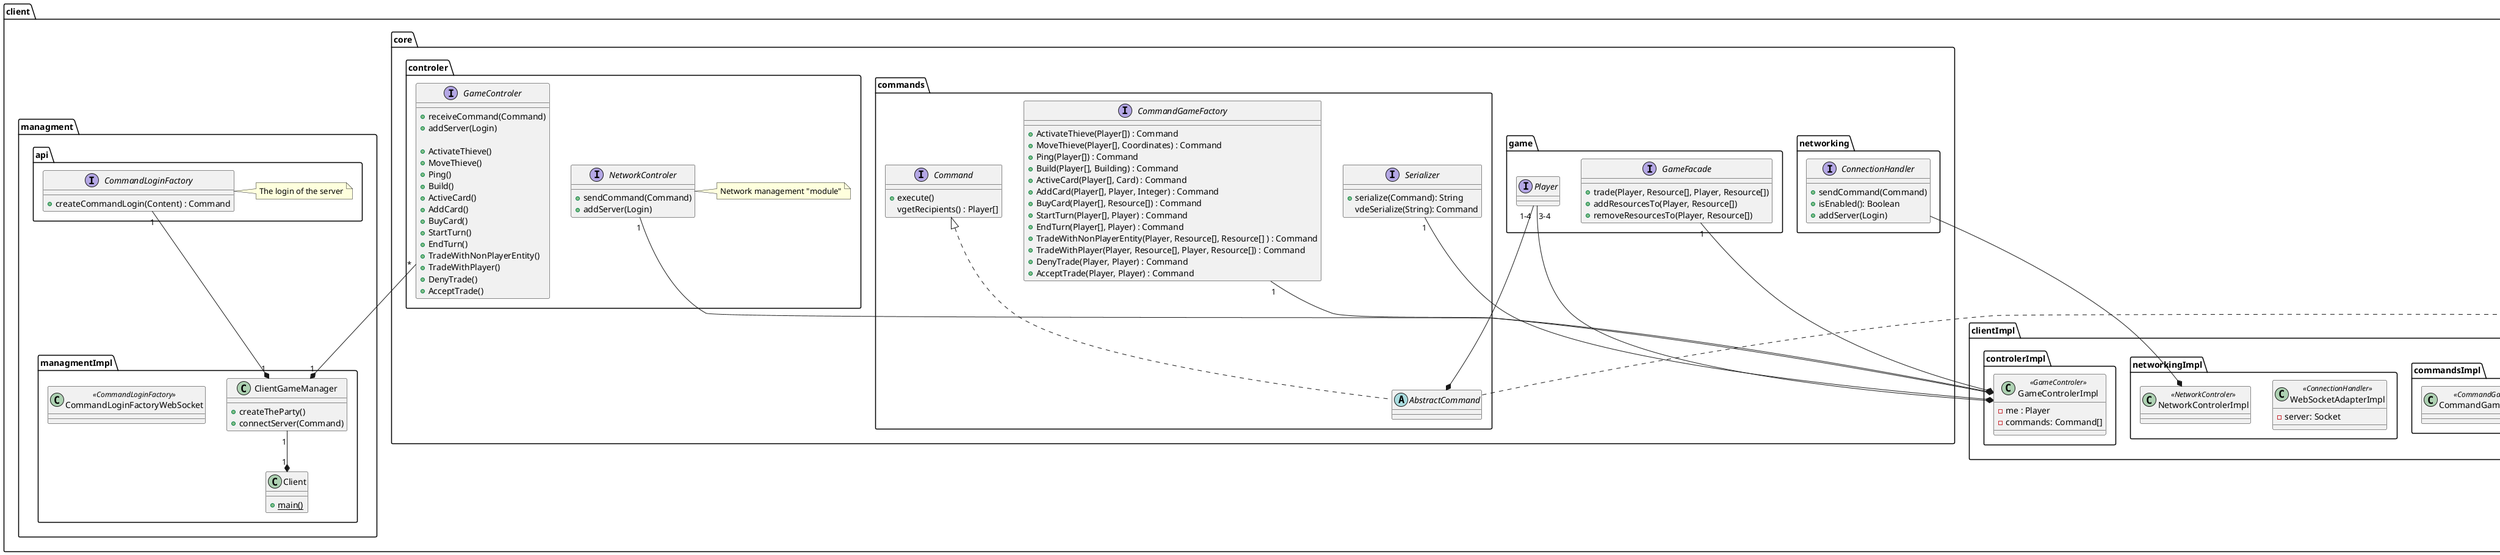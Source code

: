 @startuml
package client {
    package core {
        package game {
        	   interface Player{}
            interface GameFacade {
	        	+trade(Player, Resource[], Player, Resource[])
	        	+addResourcesTo(Player, Resource[])
	        	+removeResourcesTo(Player, Resource[])
            }
        }
        package commands {
            interface CommandGameFactory {
            	+ActivateThieve(Player[]) : Command
            	+MoveThieve(Player[], Coordinates) : Command
            	+Ping(Player[]) : Command
            	+Build(Player[], Building) : Command
            	+ActiveCard(Player[], Card) : Command
            	+AddCard(Player[], Player, Integer) : Command
            	+BuyCard(Player[], Resource[]) : Command
            	+StartTurn(Player[], Player) : Command
            	+EndTurn(Player[], Player) : Command
            	+TradeWithNonPlayerEntity(Player, Resource[], Resource[] ) : Command
            	+TradeWithPlayer(Player, Resource[], Player, Resource[]) : Command
            	+DenyTrade(Player, Player) : Command
            	+AcceptTrade(Player, Player) : Command
            }
            interface Command {
                +execute()
                vgetRecipients() : Player[]
            }

            interface Serializer {
                +serialize(Command): String
                vdeSerialize(String): Command
            }
            
            abstract AbstractCommand implements Command{}
        }

        package networking {
            interface ConnectionHandler {
                +sendCommand(Command)
                +isEnabled(): Boolean
                +addServer(Login)
            }
        }

        package controler {
            interface NetworkControler {
            	+sendCommand(Command)
            	+addServer(Login)
            }
            note right: Network management "module"

            interface GameControler{
                +receiveCommand(Command)
                +addServer(Login)
                
            	+ActivateThieve()
            	+MoveThieve()
            	+Ping()
            	+Build()
            	+ActiveCard()
            	+AddCard()
            	+BuyCard()
            	+StartTurn()
            	+EndTurn()
				+TradeWithNonPlayerEntity()
            	+TradeWithPlayer()
            	+DenyTrade()
            	+AcceptTrade()
            }

        }

    }
      
    package clientImpl {
        package commandsImpl {
            class SerializerImpl <<Serializer>>{}
            note right of AbstractCommand
            		Represent all types of commands.
            end note
            class CommandGameFactoryImpl <<CommandGameFactory>>{}

            AbstractCommand *-up- "1-4"  Player
        }

        package networkingImpl {
            class WebSocketAdapterImpl <<ConnectionHandler>>{
               -server: Socket
            }
            class NetworkControlerImpl <<NetworkControler>>{}

            
            NetworkControlerImpl *-up- ConnectionHandler
		   
        }
        package controlerImpl {

            class GameControlerImpl <<GameControler>>{
                -me : Player
                -commands: Command[]
            }
            GameControlerImpl *-up- "1" CommandGameFactory
            GameControlerImpl *-up- "1" NetworkControler
            GameControlerImpl *-up- "1" GameFacade
            GameControlerImpl *-up- "1" Serializer
            GameControlerImpl *-up- "3-4" Player
            
        }
    }
 
    
    package managment{
    	package api{
    		interface CommandLoginFactory{
	    		+createCommandLogin(Content) : Command
	    	}
	    	note right : The login of the server
    	}
    	
    	package managmentImpl{
    		class CommandLoginFactoryWebSocket <<CommandLoginFactory>>{}
    		
		    
		    class ClientGameManager{
		    	+createTheParty()
		    	+connectServer(Command)
		    }
			
		    class Client {
		        {static}+main()
		    }
		    
		    ClientGameManager "1" *-up- "*" GameControler
		    ClientGameManager "1" *-up- "1" CommandLoginFactory
		    Client "1" *-up- "1" ClientGameManager
    	}
    
    }


}
@enduml
